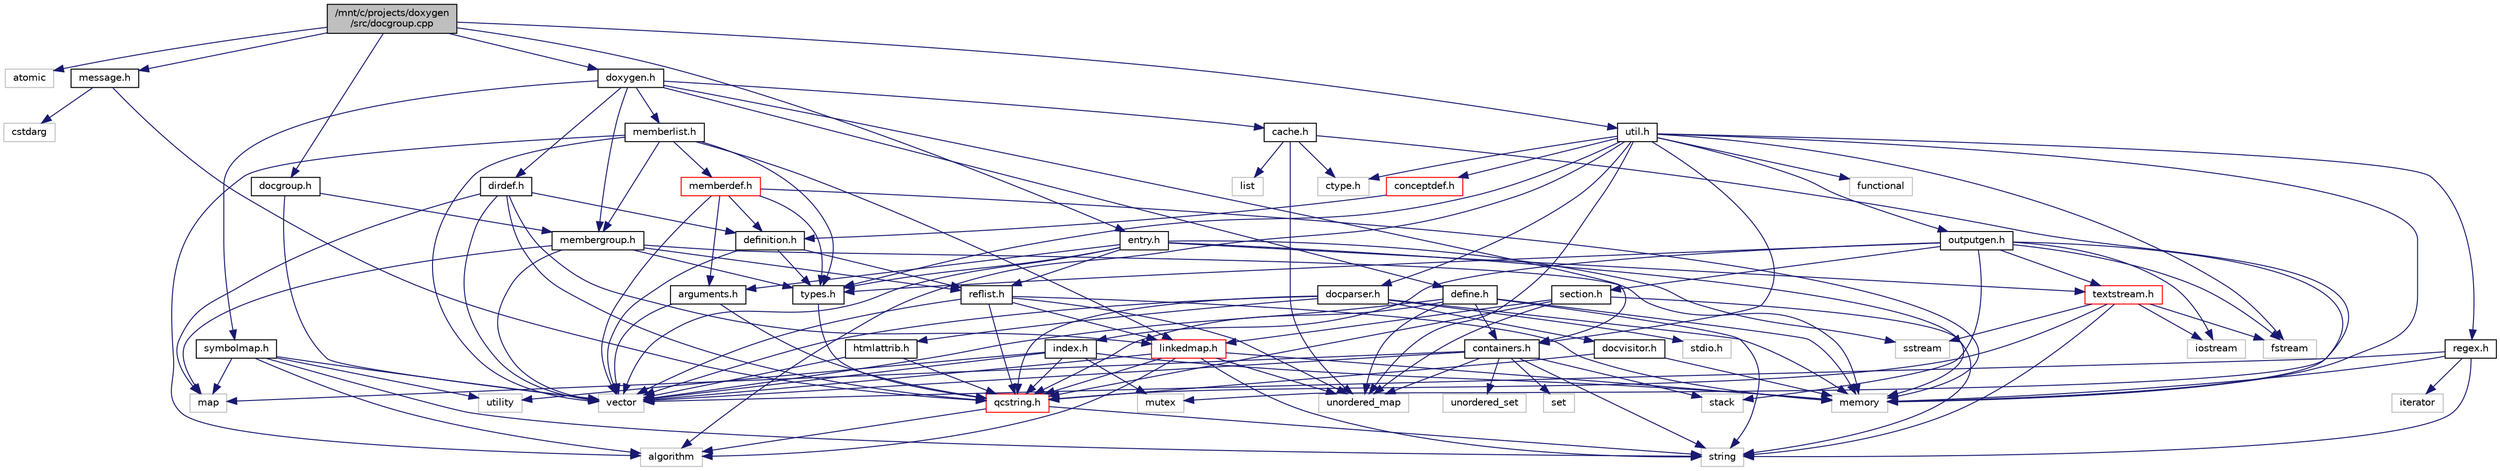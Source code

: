 digraph "/mnt/c/projects/doxygen/src/docgroup.cpp"
{
 // LATEX_PDF_SIZE
  edge [fontname="Helvetica",fontsize="10",labelfontname="Helvetica",labelfontsize="10"];
  node [fontname="Helvetica",fontsize="10",shape=record];
  Node1 [label="/mnt/c/projects/doxygen\l/src/docgroup.cpp",height=0.2,width=0.4,color="black", fillcolor="grey75", style="filled", fontcolor="black",tooltip=" "];
  Node1 -> Node2 [color="midnightblue",fontsize="10",style="solid"];
  Node2 [label="atomic",height=0.2,width=0.4,color="grey75", fillcolor="white", style="filled",tooltip=" "];
  Node1 -> Node3 [color="midnightblue",fontsize="10",style="solid"];
  Node3 [label="doxygen.h",height=0.2,width=0.4,color="black", fillcolor="white", style="filled",URL="$doxygen_8h.html",tooltip=" "];
  Node3 -> Node4 [color="midnightblue",fontsize="10",style="solid"];
  Node4 [label="containers.h",height=0.2,width=0.4,color="black", fillcolor="white", style="filled",URL="$containers_8h.html",tooltip=" "];
  Node4 -> Node5 [color="midnightblue",fontsize="10",style="solid"];
  Node5 [label="vector",height=0.2,width=0.4,color="grey75", fillcolor="white", style="filled",tooltip=" "];
  Node4 -> Node6 [color="midnightblue",fontsize="10",style="solid"];
  Node6 [label="string",height=0.2,width=0.4,color="grey75", fillcolor="white", style="filled",tooltip=" "];
  Node4 -> Node7 [color="midnightblue",fontsize="10",style="solid"];
  Node7 [label="set",height=0.2,width=0.4,color="grey75", fillcolor="white", style="filled",tooltip=" "];
  Node4 -> Node8 [color="midnightblue",fontsize="10",style="solid"];
  Node8 [label="map",height=0.2,width=0.4,color="grey75", fillcolor="white", style="filled",tooltip=" "];
  Node4 -> Node9 [color="midnightblue",fontsize="10",style="solid"];
  Node9 [label="unordered_set",height=0.2,width=0.4,color="grey75", fillcolor="white", style="filled",tooltip=" "];
  Node4 -> Node10 [color="midnightblue",fontsize="10",style="solid"];
  Node10 [label="unordered_map",height=0.2,width=0.4,color="grey75", fillcolor="white", style="filled",tooltip=" "];
  Node4 -> Node11 [color="midnightblue",fontsize="10",style="solid"];
  Node11 [label="stack",height=0.2,width=0.4,color="grey75", fillcolor="white", style="filled",tooltip=" "];
  Node3 -> Node12 [color="midnightblue",fontsize="10",style="solid"];
  Node12 [label="membergroup.h",height=0.2,width=0.4,color="black", fillcolor="white", style="filled",URL="$membergroup_8h.html",tooltip=" "];
  Node12 -> Node5 [color="midnightblue",fontsize="10",style="solid"];
  Node12 -> Node8 [color="midnightblue",fontsize="10",style="solid"];
  Node12 -> Node13 [color="midnightblue",fontsize="10",style="solid"];
  Node13 [label="memory",height=0.2,width=0.4,color="grey75", fillcolor="white", style="filled",tooltip=" "];
  Node12 -> Node14 [color="midnightblue",fontsize="10",style="solid"];
  Node14 [label="types.h",height=0.2,width=0.4,color="black", fillcolor="white", style="filled",URL="$types_8h.html",tooltip="This file contains a number of basic enums and types."];
  Node14 -> Node15 [color="midnightblue",fontsize="10",style="solid"];
  Node15 [label="qcstring.h",height=0.2,width=0.4,color="red", fillcolor="white", style="filled",URL="$qcstring_8h.html",tooltip=" "];
  Node15 -> Node6 [color="midnightblue",fontsize="10",style="solid"];
  Node15 -> Node16 [color="midnightblue",fontsize="10",style="solid"];
  Node16 [label="algorithm",height=0.2,width=0.4,color="grey75", fillcolor="white", style="filled",tooltip=" "];
  Node12 -> Node24 [color="midnightblue",fontsize="10",style="solid"];
  Node24 [label="reflist.h",height=0.2,width=0.4,color="black", fillcolor="white", style="filled",URL="$reflist_8h.html",tooltip=" "];
  Node24 -> Node5 [color="midnightblue",fontsize="10",style="solid"];
  Node24 -> Node10 [color="midnightblue",fontsize="10",style="solid"];
  Node24 -> Node13 [color="midnightblue",fontsize="10",style="solid"];
  Node24 -> Node15 [color="midnightblue",fontsize="10",style="solid"];
  Node24 -> Node25 [color="midnightblue",fontsize="10",style="solid"];
  Node25 [label="linkedmap.h",height=0.2,width=0.4,color="red", fillcolor="white", style="filled",URL="$linkedmap_8h.html",tooltip=" "];
  Node25 -> Node10 [color="midnightblue",fontsize="10",style="solid"];
  Node25 -> Node5 [color="midnightblue",fontsize="10",style="solid"];
  Node25 -> Node13 [color="midnightblue",fontsize="10",style="solid"];
  Node25 -> Node6 [color="midnightblue",fontsize="10",style="solid"];
  Node25 -> Node16 [color="midnightblue",fontsize="10",style="solid"];
  Node25 -> Node15 [color="midnightblue",fontsize="10",style="solid"];
  Node3 -> Node26 [color="midnightblue",fontsize="10",style="solid"];
  Node26 [label="dirdef.h",height=0.2,width=0.4,color="black", fillcolor="white", style="filled",URL="$dirdef_8h.html",tooltip=" "];
  Node26 -> Node5 [color="midnightblue",fontsize="10",style="solid"];
  Node26 -> Node8 [color="midnightblue",fontsize="10",style="solid"];
  Node26 -> Node15 [color="midnightblue",fontsize="10",style="solid"];
  Node26 -> Node25 [color="midnightblue",fontsize="10",style="solid"];
  Node26 -> Node27 [color="midnightblue",fontsize="10",style="solid"];
  Node27 [label="definition.h",height=0.2,width=0.4,color="black", fillcolor="white", style="filled",URL="$definition_8h.html",tooltip=" "];
  Node27 -> Node5 [color="midnightblue",fontsize="10",style="solid"];
  Node27 -> Node14 [color="midnightblue",fontsize="10",style="solid"];
  Node27 -> Node24 [color="midnightblue",fontsize="10",style="solid"];
  Node3 -> Node28 [color="midnightblue",fontsize="10",style="solid"];
  Node28 [label="memberlist.h",height=0.2,width=0.4,color="black", fillcolor="white", style="filled",URL="$memberlist_8h.html",tooltip=" "];
  Node28 -> Node5 [color="midnightblue",fontsize="10",style="solid"];
  Node28 -> Node16 [color="midnightblue",fontsize="10",style="solid"];
  Node28 -> Node29 [color="midnightblue",fontsize="10",style="solid"];
  Node29 [label="memberdef.h",height=0.2,width=0.4,color="red", fillcolor="white", style="filled",URL="$memberdef_8h.html",tooltip=" "];
  Node29 -> Node5 [color="midnightblue",fontsize="10",style="solid"];
  Node29 -> Node13 [color="midnightblue",fontsize="10",style="solid"];
  Node29 -> Node14 [color="midnightblue",fontsize="10",style="solid"];
  Node29 -> Node27 [color="midnightblue",fontsize="10",style="solid"];
  Node29 -> Node31 [color="midnightblue",fontsize="10",style="solid"];
  Node31 [label="arguments.h",height=0.2,width=0.4,color="black", fillcolor="white", style="filled",URL="$arguments_8h.html",tooltip=" "];
  Node31 -> Node5 [color="midnightblue",fontsize="10",style="solid"];
  Node31 -> Node15 [color="midnightblue",fontsize="10",style="solid"];
  Node28 -> Node25 [color="midnightblue",fontsize="10",style="solid"];
  Node28 -> Node14 [color="midnightblue",fontsize="10",style="solid"];
  Node28 -> Node12 [color="midnightblue",fontsize="10",style="solid"];
  Node3 -> Node33 [color="midnightblue",fontsize="10",style="solid"];
  Node33 [label="define.h",height=0.2,width=0.4,color="black", fillcolor="white", style="filled",URL="$define_8h.html",tooltip=" "];
  Node33 -> Node5 [color="midnightblue",fontsize="10",style="solid"];
  Node33 -> Node13 [color="midnightblue",fontsize="10",style="solid"];
  Node33 -> Node6 [color="midnightblue",fontsize="10",style="solid"];
  Node33 -> Node10 [color="midnightblue",fontsize="10",style="solid"];
  Node33 -> Node15 [color="midnightblue",fontsize="10",style="solid"];
  Node33 -> Node4 [color="midnightblue",fontsize="10",style="solid"];
  Node3 -> Node34 [color="midnightblue",fontsize="10",style="solid"];
  Node34 [label="cache.h",height=0.2,width=0.4,color="black", fillcolor="white", style="filled",URL="$cache_8h.html",tooltip=" "];
  Node34 -> Node35 [color="midnightblue",fontsize="10",style="solid"];
  Node35 [label="list",height=0.2,width=0.4,color="grey75", fillcolor="white", style="filled",tooltip=" "];
  Node34 -> Node10 [color="midnightblue",fontsize="10",style="solid"];
  Node34 -> Node36 [color="midnightblue",fontsize="10",style="solid"];
  Node36 [label="mutex",height=0.2,width=0.4,color="grey75", fillcolor="white", style="filled",tooltip=" "];
  Node34 -> Node37 [color="midnightblue",fontsize="10",style="solid"];
  Node37 [label="ctype.h",height=0.2,width=0.4,color="grey75", fillcolor="white", style="filled",tooltip=" "];
  Node3 -> Node38 [color="midnightblue",fontsize="10",style="solid"];
  Node38 [label="symbolmap.h",height=0.2,width=0.4,color="black", fillcolor="white", style="filled",URL="$symbolmap_8h.html",tooltip=" "];
  Node38 -> Node16 [color="midnightblue",fontsize="10",style="solid"];
  Node38 -> Node8 [color="midnightblue",fontsize="10",style="solid"];
  Node38 -> Node5 [color="midnightblue",fontsize="10",style="solid"];
  Node38 -> Node6 [color="midnightblue",fontsize="10",style="solid"];
  Node38 -> Node39 [color="midnightblue",fontsize="10",style="solid"];
  Node39 [label="utility",height=0.2,width=0.4,color="grey75", fillcolor="white", style="filled",tooltip=" "];
  Node1 -> Node40 [color="midnightblue",fontsize="10",style="solid"];
  Node40 [label="util.h",height=0.2,width=0.4,color="black", fillcolor="white", style="filled",URL="$util_8h.html",tooltip="A bunch of utility functions."];
  Node40 -> Node13 [color="midnightblue",fontsize="10",style="solid"];
  Node40 -> Node10 [color="midnightblue",fontsize="10",style="solid"];
  Node40 -> Node16 [color="midnightblue",fontsize="10",style="solid"];
  Node40 -> Node41 [color="midnightblue",fontsize="10",style="solid"];
  Node41 [label="functional",height=0.2,width=0.4,color="grey75", fillcolor="white", style="filled",tooltip=" "];
  Node40 -> Node42 [color="midnightblue",fontsize="10",style="solid"];
  Node42 [label="fstream",height=0.2,width=0.4,color="grey75", fillcolor="white", style="filled",tooltip=" "];
  Node40 -> Node37 [color="midnightblue",fontsize="10",style="solid"];
  Node40 -> Node14 [color="midnightblue",fontsize="10",style="solid"];
  Node40 -> Node43 [color="midnightblue",fontsize="10",style="solid"];
  Node43 [label="docparser.h",height=0.2,width=0.4,color="black", fillcolor="white", style="filled",URL="$docparser_8h.html",tooltip=" "];
  Node43 -> Node44 [color="midnightblue",fontsize="10",style="solid"];
  Node44 [label="stdio.h",height=0.2,width=0.4,color="grey75", fillcolor="white", style="filled",tooltip=" "];
  Node43 -> Node5 [color="midnightblue",fontsize="10",style="solid"];
  Node43 -> Node13 [color="midnightblue",fontsize="10",style="solid"];
  Node43 -> Node15 [color="midnightblue",fontsize="10",style="solid"];
  Node43 -> Node45 [color="midnightblue",fontsize="10",style="solid"];
  Node45 [label="docvisitor.h",height=0.2,width=0.4,color="black", fillcolor="white", style="filled",URL="$docvisitor_8h.html",tooltip=" "];
  Node45 -> Node13 [color="midnightblue",fontsize="10",style="solid"];
  Node45 -> Node15 [color="midnightblue",fontsize="10",style="solid"];
  Node43 -> Node46 [color="midnightblue",fontsize="10",style="solid"];
  Node46 [label="htmlattrib.h",height=0.2,width=0.4,color="black", fillcolor="white", style="filled",URL="$htmlattrib_8h.html",tooltip=" "];
  Node46 -> Node5 [color="midnightblue",fontsize="10",style="solid"];
  Node46 -> Node15 [color="midnightblue",fontsize="10",style="solid"];
  Node40 -> Node4 [color="midnightblue",fontsize="10",style="solid"];
  Node40 -> Node47 [color="midnightblue",fontsize="10",style="solid"];
  Node47 [label="outputgen.h",height=0.2,width=0.4,color="black", fillcolor="white", style="filled",URL="$outputgen_8h.html",tooltip=" "];
  Node47 -> Node13 [color="midnightblue",fontsize="10",style="solid"];
  Node47 -> Node11 [color="midnightblue",fontsize="10",style="solid"];
  Node47 -> Node48 [color="midnightblue",fontsize="10",style="solid"];
  Node48 [label="iostream",height=0.2,width=0.4,color="grey75", fillcolor="white", style="filled",tooltip=" "];
  Node47 -> Node42 [color="midnightblue",fontsize="10",style="solid"];
  Node47 -> Node14 [color="midnightblue",fontsize="10",style="solid"];
  Node47 -> Node49 [color="midnightblue",fontsize="10",style="solid"];
  Node49 [label="index.h",height=0.2,width=0.4,color="black", fillcolor="white", style="filled",URL="$index_8h.html",tooltip=" "];
  Node49 -> Node39 [color="midnightblue",fontsize="10",style="solid"];
  Node49 -> Node5 [color="midnightblue",fontsize="10",style="solid"];
  Node49 -> Node13 [color="midnightblue",fontsize="10",style="solid"];
  Node49 -> Node36 [color="midnightblue",fontsize="10",style="solid"];
  Node49 -> Node15 [color="midnightblue",fontsize="10",style="solid"];
  Node47 -> Node50 [color="midnightblue",fontsize="10",style="solid"];
  Node50 [label="section.h",height=0.2,width=0.4,color="black", fillcolor="white", style="filled",URL="$section_8h.html",tooltip=" "];
  Node50 -> Node6 [color="midnightblue",fontsize="10",style="solid"];
  Node50 -> Node10 [color="midnightblue",fontsize="10",style="solid"];
  Node50 -> Node15 [color="midnightblue",fontsize="10",style="solid"];
  Node50 -> Node25 [color="midnightblue",fontsize="10",style="solid"];
  Node47 -> Node51 [color="midnightblue",fontsize="10",style="solid"];
  Node51 [label="textstream.h",height=0.2,width=0.4,color="red", fillcolor="white", style="filled",URL="$textstream_8h.html",tooltip=" "];
  Node51 -> Node6 [color="midnightblue",fontsize="10",style="solid"];
  Node51 -> Node48 [color="midnightblue",fontsize="10",style="solid"];
  Node51 -> Node52 [color="midnightblue",fontsize="10",style="solid"];
  Node52 [label="sstream",height=0.2,width=0.4,color="grey75", fillcolor="white", style="filled",tooltip=" "];
  Node51 -> Node42 [color="midnightblue",fontsize="10",style="solid"];
  Node51 -> Node15 [color="midnightblue",fontsize="10",style="solid"];
  Node40 -> Node54 [color="midnightblue",fontsize="10",style="solid"];
  Node54 [label="regex.h",height=0.2,width=0.4,color="black", fillcolor="white", style="filled",URL="$regex_8h.html",tooltip=" "];
  Node54 -> Node13 [color="midnightblue",fontsize="10",style="solid"];
  Node54 -> Node6 [color="midnightblue",fontsize="10",style="solid"];
  Node54 -> Node5 [color="midnightblue",fontsize="10",style="solid"];
  Node54 -> Node55 [color="midnightblue",fontsize="10",style="solid"];
  Node55 [label="iterator",height=0.2,width=0.4,color="grey75", fillcolor="white", style="filled",tooltip=" "];
  Node40 -> Node56 [color="midnightblue",fontsize="10",style="solid"];
  Node56 [label="conceptdef.h",height=0.2,width=0.4,color="red", fillcolor="white", style="filled",URL="$conceptdef_8h.html",tooltip=" "];
  Node56 -> Node27 [color="midnightblue",fontsize="10",style="solid"];
  Node1 -> Node58 [color="midnightblue",fontsize="10",style="solid"];
  Node58 [label="entry.h",height=0.2,width=0.4,color="black", fillcolor="white", style="filled",URL="$entry_8h.html",tooltip=" "];
  Node58 -> Node5 [color="midnightblue",fontsize="10",style="solid"];
  Node58 -> Node13 [color="midnightblue",fontsize="10",style="solid"];
  Node58 -> Node52 [color="midnightblue",fontsize="10",style="solid"];
  Node58 -> Node14 [color="midnightblue",fontsize="10",style="solid"];
  Node58 -> Node31 [color="midnightblue",fontsize="10",style="solid"];
  Node58 -> Node24 [color="midnightblue",fontsize="10",style="solid"];
  Node58 -> Node51 [color="midnightblue",fontsize="10",style="solid"];
  Node1 -> Node59 [color="midnightblue",fontsize="10",style="solid"];
  Node59 [label="message.h",height=0.2,width=0.4,color="black", fillcolor="white", style="filled",URL="$message_8h.html",tooltip=" "];
  Node59 -> Node60 [color="midnightblue",fontsize="10",style="solid"];
  Node60 [label="cstdarg",height=0.2,width=0.4,color="grey75", fillcolor="white", style="filled",tooltip=" "];
  Node59 -> Node15 [color="midnightblue",fontsize="10",style="solid"];
  Node1 -> Node61 [color="midnightblue",fontsize="10",style="solid"];
  Node61 [label="docgroup.h",height=0.2,width=0.4,color="black", fillcolor="white", style="filled",URL="$docgroup_8h.html",tooltip=" "];
  Node61 -> Node5 [color="midnightblue",fontsize="10",style="solid"];
  Node61 -> Node12 [color="midnightblue",fontsize="10",style="solid"];
}
